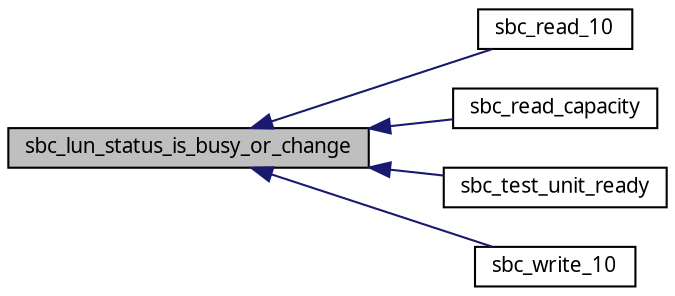 digraph G
{
  edge [fontname="FreeSans.ttf",fontsize=10,labelfontname="FreeSans.ttf",labelfontsize=10];
  node [fontname="FreeSans.ttf",fontsize=10,shape=record];
  rankdir=LR;
  Node1 [label="sbc_lun_status_is_busy_or_change",height=0.2,width=0.4,color="black", fillcolor="grey75", style="filled" fontcolor="black"];
  Node1 -> Node2 [dir=back,color="midnightblue",fontsize=10,style="solid",fontname="FreeSans.ttf"];
  Node2 [label="sbc_read_10",height=0.2,width=0.4,color="black", fillcolor="white", style="filled",URL="$a00048.html#9057aaa46032f0926405e100ca864634"];
  Node1 -> Node3 [dir=back,color="midnightblue",fontsize=10,style="solid",fontname="FreeSans.ttf"];
  Node3 [label="sbc_read_capacity",height=0.2,width=0.4,color="black", fillcolor="white", style="filled",URL="$a00048.html#a92aaac276464b73a702f917ff02fc1f"];
  Node1 -> Node4 [dir=back,color="midnightblue",fontsize=10,style="solid",fontname="FreeSans.ttf"];
  Node4 [label="sbc_test_unit_ready",height=0.2,width=0.4,color="black", fillcolor="white", style="filled",URL="$a00048.html#01ea8c65ee339bedf638200bc07fc1a7"];
  Node1 -> Node5 [dir=back,color="midnightblue",fontsize=10,style="solid",fontname="FreeSans.ttf"];
  Node5 [label="sbc_write_10",height=0.2,width=0.4,color="black", fillcolor="white", style="filled",URL="$a00048.html#4b44b7c499e98afba7a58945152b4f7f"];
}
